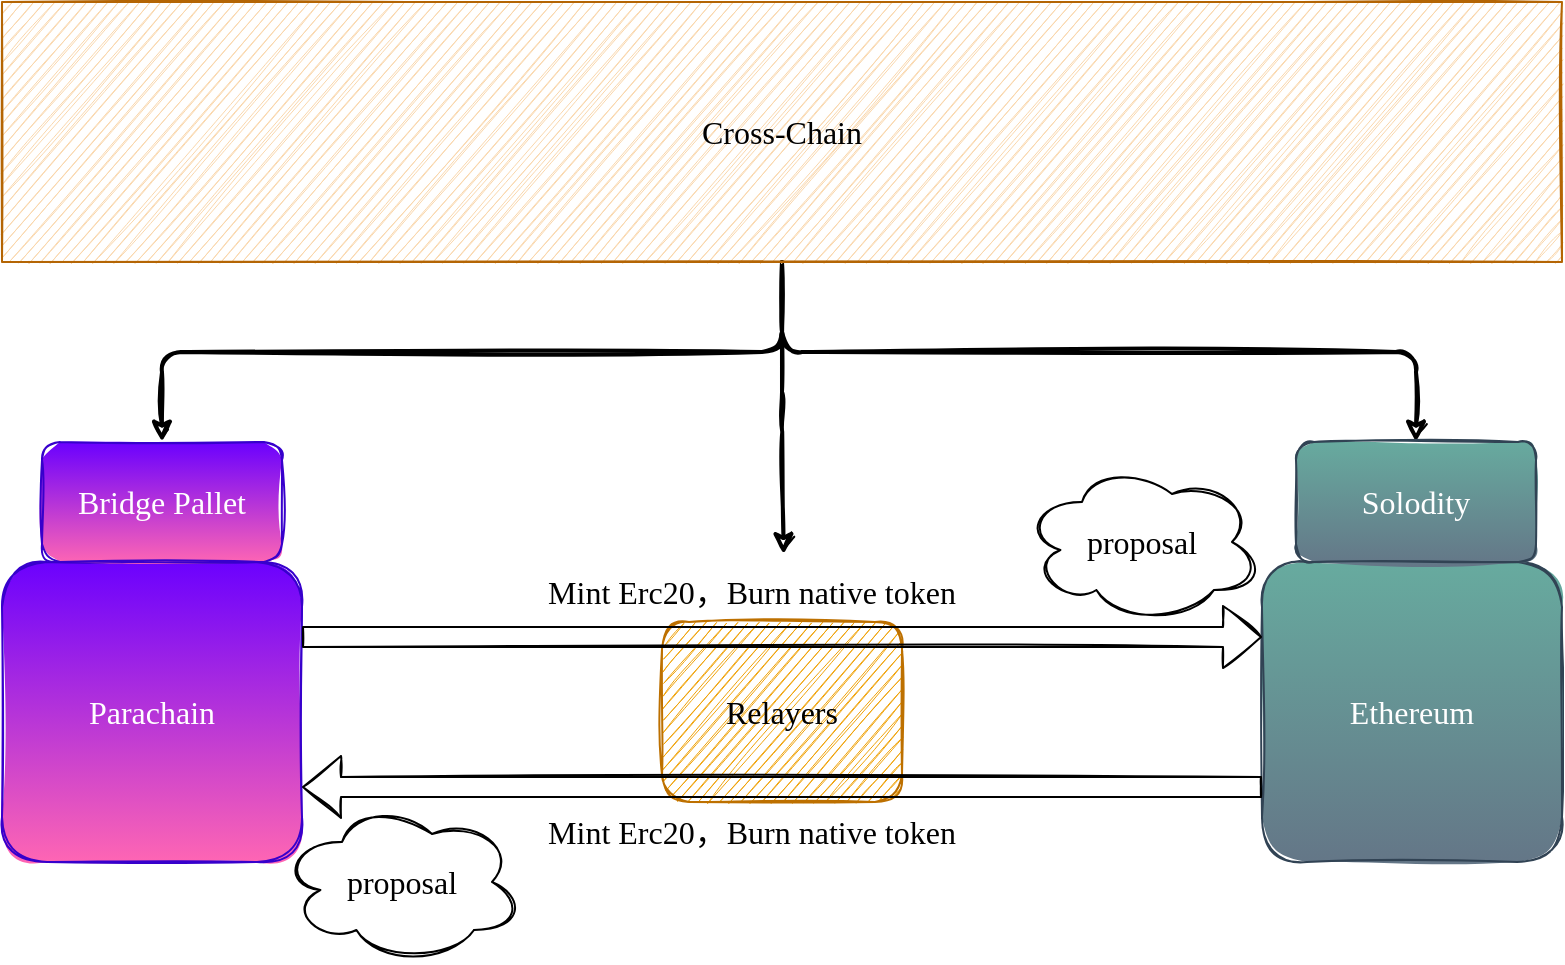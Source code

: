 <mxfile version="16.1.2" type="github">
  <diagram id="Y5_tqUE68A9R9Nfp80as" name="第 1 页">
    <mxGraphModel dx="1310" dy="1942" grid="1" gridSize="10" guides="1" tooltips="1" connect="1" arrows="1" fold="1" page="1" pageScale="1" pageWidth="827" pageHeight="1169" math="0" shadow="0">
      <root>
        <mxCell id="0" />
        <mxCell id="1" parent="0" />
        <mxCell id="YVSVawwebp_zgM7H3Hx8-27" value="" style="edgeStyle=orthogonalEdgeStyle;rounded=1;sketch=1;orthogonalLoop=1;jettySize=auto;html=1;fontFamily=Comic Sans MS;fontSize=16;strokeWidth=2;" edge="1" parent="1" source="YVSVawwebp_zgM7H3Hx8-1" target="YVSVawwebp_zgM7H3Hx8-26">
          <mxGeometry relative="1" as="geometry" />
        </mxCell>
        <mxCell id="YVSVawwebp_zgM7H3Hx8-1" value="Parachain" style="rounded=1;whiteSpace=wrap;html=1;fontSize=16;sketch=1;fontFamily=Comic Sans MS;fillColor=#6a00ff;fontColor=#ffffff;strokeColor=#3700CC;gradientColor=#FF66B3;" vertex="1" parent="1">
          <mxGeometry x="60" y="150" width="150" height="150" as="geometry" />
        </mxCell>
        <mxCell id="YVSVawwebp_zgM7H3Hx8-29" value="" style="edgeStyle=orthogonalEdgeStyle;rounded=1;sketch=1;orthogonalLoop=1;jettySize=auto;html=1;fontFamily=Comic Sans MS;fontSize=16;strokeWidth=2;" edge="1" parent="1" source="YVSVawwebp_zgM7H3Hx8-2" target="YVSVawwebp_zgM7H3Hx8-28">
          <mxGeometry relative="1" as="geometry" />
        </mxCell>
        <mxCell id="YVSVawwebp_zgM7H3Hx8-2" value="Ethereum" style="rounded=1;whiteSpace=wrap;html=1;fontSize=16;sketch=1;fontFamily=Comic Sans MS;fillColor=#647687;fontColor=#ffffff;strokeColor=#314354;gradientColor=#67AB9F;gradientDirection=north;" vertex="1" parent="1">
          <mxGeometry x="690" y="150" width="150" height="150" as="geometry" />
        </mxCell>
        <mxCell id="YVSVawwebp_zgM7H3Hx8-3" value="Relayers" style="rounded=1;whiteSpace=wrap;html=1;fontSize=16;shadow=0;glass=0;sketch=1;fontFamily=Comic Sans MS;fillColor=#f0a30a;fontColor=#000000;strokeColor=#BD7000;" vertex="1" parent="1">
          <mxGeometry x="390" y="180" width="120" height="90" as="geometry" />
        </mxCell>
        <mxCell id="YVSVawwebp_zgM7H3Hx8-4" value="" style="endArrow=classic;html=1;rounded=1;fontSize=16;exitX=1;exitY=0.25;exitDx=0;exitDy=0;entryX=0;entryY=0.25;entryDx=0;entryDy=0;strokeWidth=1;shape=flexArrow;sketch=1;" edge="1" parent="1" source="YVSVawwebp_zgM7H3Hx8-1" target="YVSVawwebp_zgM7H3Hx8-2">
          <mxGeometry width="50" height="50" relative="1" as="geometry">
            <mxPoint x="390" y="320" as="sourcePoint" />
            <mxPoint x="440" y="270" as="targetPoint" />
          </mxGeometry>
        </mxCell>
        <mxCell id="YVSVawwebp_zgM7H3Hx8-5" value="" style="endArrow=classic;html=1;rounded=1;fontSize=16;exitX=0;exitY=0.75;exitDx=0;exitDy=0;entryX=1;entryY=0.75;entryDx=0;entryDy=0;strokeWidth=1;shape=flexArrow;sketch=1;" edge="1" parent="1" source="YVSVawwebp_zgM7H3Hx8-2" target="YVSVawwebp_zgM7H3Hx8-1">
          <mxGeometry width="50" height="50" relative="1" as="geometry">
            <mxPoint x="390" y="320" as="sourcePoint" />
            <mxPoint x="440" y="270" as="targetPoint" />
          </mxGeometry>
        </mxCell>
        <mxCell id="YVSVawwebp_zgM7H3Hx8-6" value="Mint Erc20，Burn native token" style="text;html=1;strokeColor=none;fillColor=none;align=center;verticalAlign=middle;whiteSpace=wrap;rounded=0;fontSize=16;fontFamily=Comic Sans MS;" vertex="1" parent="1">
          <mxGeometry x="270" y="270" width="330" height="30" as="geometry" />
        </mxCell>
        <mxCell id="YVSVawwebp_zgM7H3Hx8-7" value="Mint Erc20，Burn native token" style="text;html=1;strokeColor=none;fillColor=none;align=center;verticalAlign=middle;whiteSpace=wrap;rounded=0;fontSize=16;fontFamily=Comic Sans MS;" vertex="1" parent="1">
          <mxGeometry x="270" y="150" width="330" height="30" as="geometry" />
        </mxCell>
        <mxCell id="YVSVawwebp_zgM7H3Hx8-9" value="proposal" style="ellipse;shape=cloud;whiteSpace=wrap;html=1;rounded=1;shadow=0;glass=0;sketch=1;fontFamily=Comic Sans MS;fontSize=16;" vertex="1" parent="1">
          <mxGeometry x="570" y="100" width="120" height="80" as="geometry" />
        </mxCell>
        <mxCell id="YVSVawwebp_zgM7H3Hx8-15" value="proposal" style="ellipse;shape=cloud;whiteSpace=wrap;html=1;rounded=1;shadow=0;glass=0;sketch=1;fontFamily=Comic Sans MS;fontSize=16;" vertex="1" parent="1">
          <mxGeometry x="200" y="270" width="120" height="80" as="geometry" />
        </mxCell>
        <mxCell id="YVSVawwebp_zgM7H3Hx8-23" style="edgeStyle=orthogonalEdgeStyle;rounded=1;sketch=1;orthogonalLoop=1;jettySize=auto;html=1;exitX=0.5;exitY=1;exitDx=0;exitDy=0;entryX=0.548;entryY=-0.126;entryDx=0;entryDy=0;entryPerimeter=0;fontFamily=Comic Sans MS;fontSize=16;strokeWidth=2;" edge="1" parent="1" source="YVSVawwebp_zgM7H3Hx8-22" target="YVSVawwebp_zgM7H3Hx8-7">
          <mxGeometry relative="1" as="geometry" />
        </mxCell>
        <mxCell id="YVSVawwebp_zgM7H3Hx8-25" style="edgeStyle=orthogonalEdgeStyle;rounded=1;sketch=1;orthogonalLoop=1;jettySize=auto;html=1;exitX=0.5;exitY=1;exitDx=0;exitDy=0;entryX=0.5;entryY=0;entryDx=0;entryDy=0;fontFamily=Comic Sans MS;fontSize=16;strokeWidth=2;" edge="1" parent="1" source="YVSVawwebp_zgM7H3Hx8-22" target="YVSVawwebp_zgM7H3Hx8-28">
          <mxGeometry relative="1" as="geometry" />
        </mxCell>
        <mxCell id="YVSVawwebp_zgM7H3Hx8-32" style="edgeStyle=orthogonalEdgeStyle;rounded=1;sketch=1;orthogonalLoop=1;jettySize=auto;html=1;exitX=0.5;exitY=1;exitDx=0;exitDy=0;entryX=0.5;entryY=0;entryDx=0;entryDy=0;fontFamily=Comic Sans MS;fontSize=16;strokeWidth=2;" edge="1" parent="1" source="YVSVawwebp_zgM7H3Hx8-22" target="YVSVawwebp_zgM7H3Hx8-26">
          <mxGeometry relative="1" as="geometry" />
        </mxCell>
        <mxCell id="YVSVawwebp_zgM7H3Hx8-22" value="Cross-Chain" style="rounded=0;whiteSpace=wrap;html=1;shadow=0;glass=0;sketch=1;fontFamily=Comic Sans MS;fontSize=16;gradientDirection=north;fillColor=#fad7ac;strokeColor=#b46504;" vertex="1" parent="1">
          <mxGeometry x="60" y="-130" width="780" height="130" as="geometry" />
        </mxCell>
        <mxCell id="YVSVawwebp_zgM7H3Hx8-28" value="Solodity" style="whiteSpace=wrap;html=1;fontSize=16;fontFamily=Comic Sans MS;fillColor=#647687;strokeColor=#314354;fontColor=#ffffff;rounded=1;sketch=1;gradientColor=#67AB9F;gradientDirection=north;" vertex="1" parent="1">
          <mxGeometry x="707" y="90" width="120" height="60" as="geometry" />
        </mxCell>
        <mxCell id="YVSVawwebp_zgM7H3Hx8-26" value="Bridge Pallet" style="whiteSpace=wrap;html=1;fontSize=16;fontFamily=Comic Sans MS;fillColor=#6a00ff;strokeColor=#3700CC;fontColor=#ffffff;rounded=1;sketch=1;gradientColor=#FF66B3;" vertex="1" parent="1">
          <mxGeometry x="80" y="90" width="120" height="60" as="geometry" />
        </mxCell>
      </root>
    </mxGraphModel>
  </diagram>
</mxfile>
